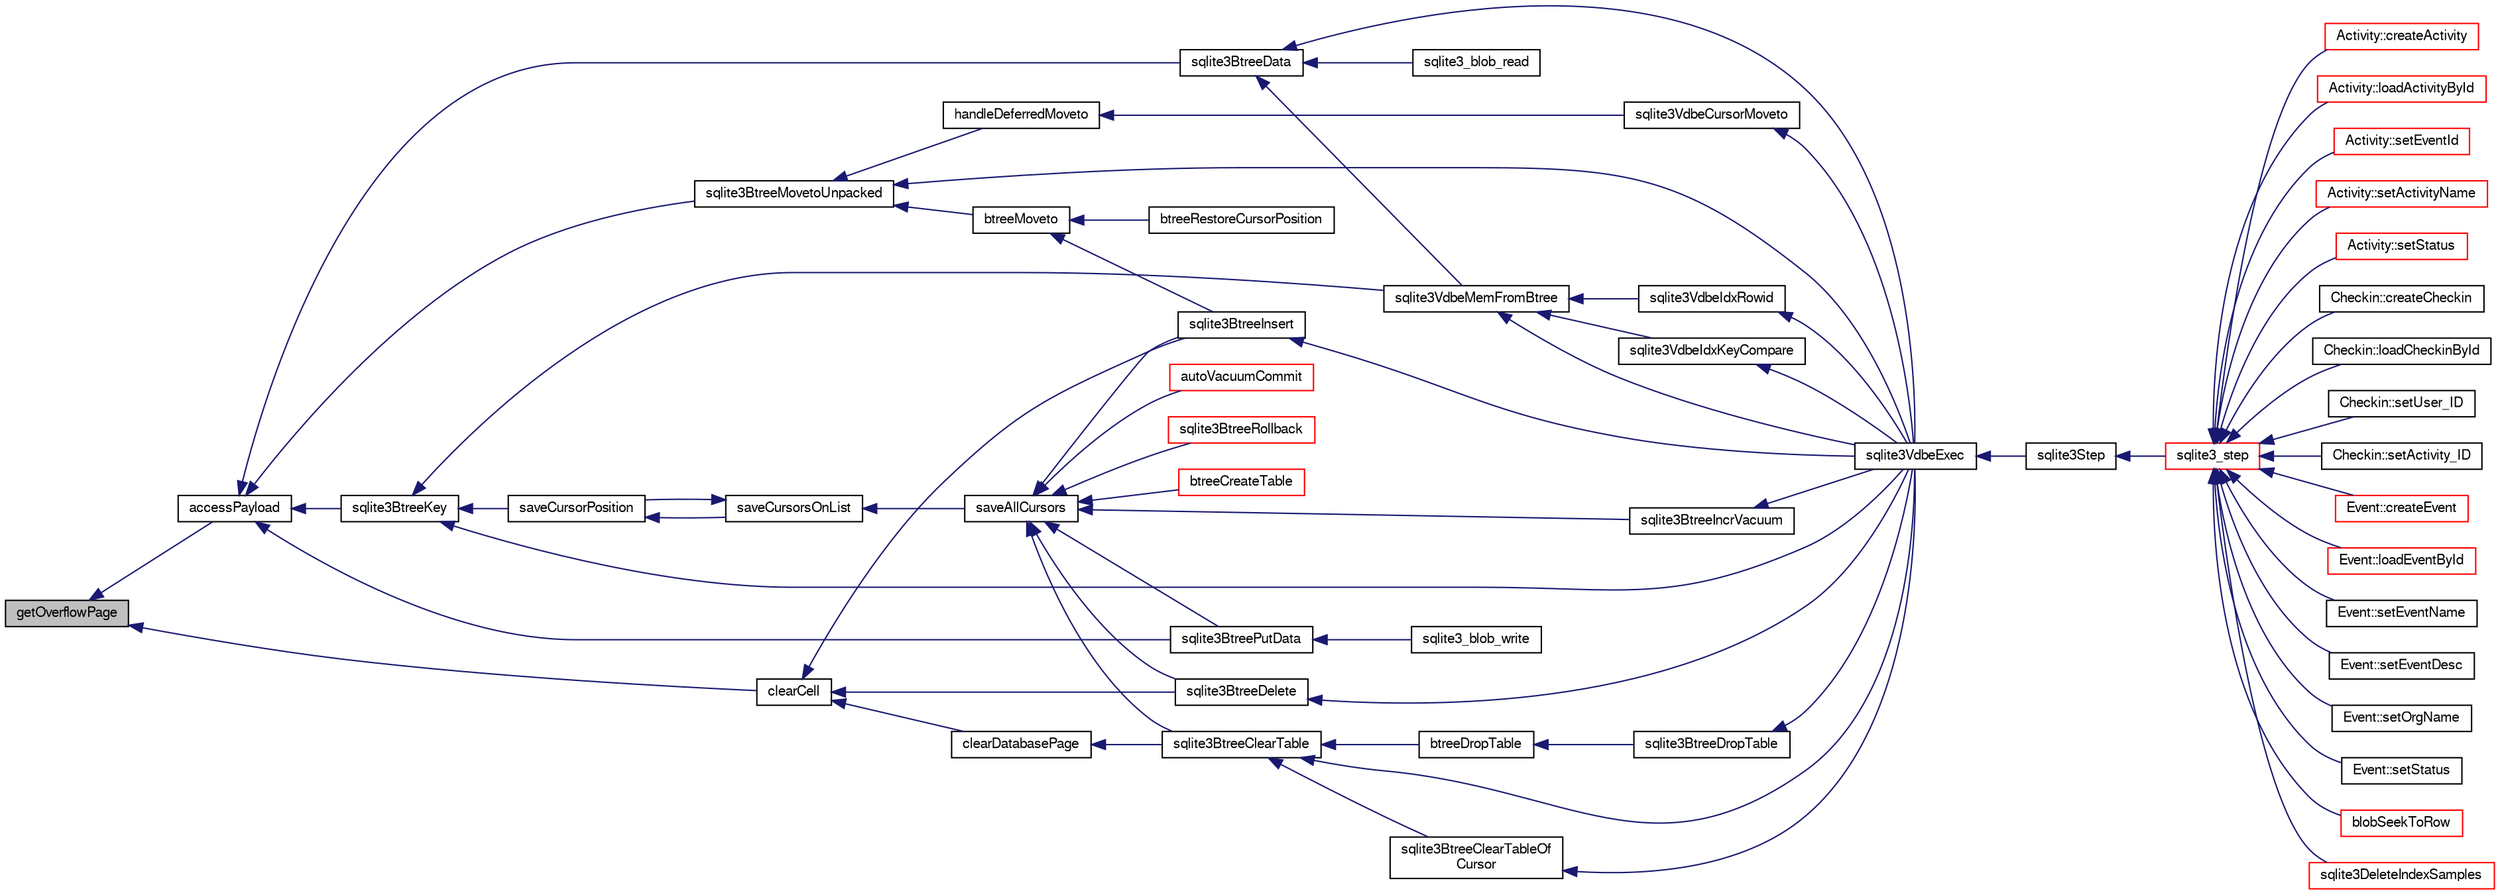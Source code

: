 digraph "getOverflowPage"
{
  edge [fontname="FreeSans",fontsize="10",labelfontname="FreeSans",labelfontsize="10"];
  node [fontname="FreeSans",fontsize="10",shape=record];
  rankdir="LR";
  Node130038 [label="getOverflowPage",height=0.2,width=0.4,color="black", fillcolor="grey75", style="filled", fontcolor="black"];
  Node130038 -> Node130039 [dir="back",color="midnightblue",fontsize="10",style="solid",fontname="FreeSans"];
  Node130039 [label="accessPayload",height=0.2,width=0.4,color="black", fillcolor="white", style="filled",URL="$sqlite3_8c.html#acf70e6d3cb6afd54d677b3dffb6959d2"];
  Node130039 -> Node130040 [dir="back",color="midnightblue",fontsize="10",style="solid",fontname="FreeSans"];
  Node130040 [label="sqlite3BtreeKey",height=0.2,width=0.4,color="black", fillcolor="white", style="filled",URL="$sqlite3_8c.html#ac2d5b22a7aae9c57b8a4ef7be643c1cd"];
  Node130040 -> Node130041 [dir="back",color="midnightblue",fontsize="10",style="solid",fontname="FreeSans"];
  Node130041 [label="saveCursorPosition",height=0.2,width=0.4,color="black", fillcolor="white", style="filled",URL="$sqlite3_8c.html#a1fd19e15f7d2a03087f0c1f287dda917"];
  Node130041 -> Node130042 [dir="back",color="midnightblue",fontsize="10",style="solid",fontname="FreeSans"];
  Node130042 [label="saveCursorsOnList",height=0.2,width=0.4,color="black", fillcolor="white", style="filled",URL="$sqlite3_8c.html#a33cb455c167e82c225c04c6628a486e1"];
  Node130042 -> Node130041 [dir="back",color="midnightblue",fontsize="10",style="solid",fontname="FreeSans"];
  Node130042 -> Node130043 [dir="back",color="midnightblue",fontsize="10",style="solid",fontname="FreeSans"];
  Node130043 [label="saveAllCursors",height=0.2,width=0.4,color="black", fillcolor="white", style="filled",URL="$sqlite3_8c.html#add0c7a5086792caf465148beaadb913d"];
  Node130043 -> Node130044 [dir="back",color="midnightblue",fontsize="10",style="solid",fontname="FreeSans"];
  Node130044 [label="sqlite3BtreeIncrVacuum",height=0.2,width=0.4,color="black", fillcolor="white", style="filled",URL="$sqlite3_8c.html#a0b4c98acfd785fc6d5dc5c3237030318"];
  Node130044 -> Node130045 [dir="back",color="midnightblue",fontsize="10",style="solid",fontname="FreeSans"];
  Node130045 [label="sqlite3VdbeExec",height=0.2,width=0.4,color="black", fillcolor="white", style="filled",URL="$sqlite3_8c.html#a8ce40a614bdc56719c4d642b1e4dfb21"];
  Node130045 -> Node130046 [dir="back",color="midnightblue",fontsize="10",style="solid",fontname="FreeSans"];
  Node130046 [label="sqlite3Step",height=0.2,width=0.4,color="black", fillcolor="white", style="filled",URL="$sqlite3_8c.html#a3f2872e873e2758a4beedad1d5113554"];
  Node130046 -> Node130047 [dir="back",color="midnightblue",fontsize="10",style="solid",fontname="FreeSans"];
  Node130047 [label="sqlite3_step",height=0.2,width=0.4,color="red", fillcolor="white", style="filled",URL="$sqlite3_8h.html#ac1e491ce36b7471eb28387f7d3c74334"];
  Node130047 -> Node130048 [dir="back",color="midnightblue",fontsize="10",style="solid",fontname="FreeSans"];
  Node130048 [label="Activity::createActivity",height=0.2,width=0.4,color="red", fillcolor="white", style="filled",URL="$classActivity.html#a813cc5e52c14ab49b39014c134e3425b"];
  Node130047 -> Node130051 [dir="back",color="midnightblue",fontsize="10",style="solid",fontname="FreeSans"];
  Node130051 [label="Activity::loadActivityById",height=0.2,width=0.4,color="red", fillcolor="white", style="filled",URL="$classActivity.html#abe4ffb4f08a47212ebf9013259d9e7fd"];
  Node130047 -> Node130053 [dir="back",color="midnightblue",fontsize="10",style="solid",fontname="FreeSans"];
  Node130053 [label="Activity::setEventId",height=0.2,width=0.4,color="red", fillcolor="white", style="filled",URL="$classActivity.html#adb1d0fd0d08f473e068f0a4086bfa9ca"];
  Node130047 -> Node130054 [dir="back",color="midnightblue",fontsize="10",style="solid",fontname="FreeSans"];
  Node130054 [label="Activity::setActivityName",height=0.2,width=0.4,color="red", fillcolor="white", style="filled",URL="$classActivity.html#a62dc3737b33915a36086f9dd26d16a81"];
  Node130047 -> Node130055 [dir="back",color="midnightblue",fontsize="10",style="solid",fontname="FreeSans"];
  Node130055 [label="Activity::setStatus",height=0.2,width=0.4,color="red", fillcolor="white", style="filled",URL="$classActivity.html#af618135a7738f4d2a7ee147a8ef912ea"];
  Node130047 -> Node130056 [dir="back",color="midnightblue",fontsize="10",style="solid",fontname="FreeSans"];
  Node130056 [label="Checkin::createCheckin",height=0.2,width=0.4,color="black", fillcolor="white", style="filled",URL="$classCheckin.html#a4e40acdf7fff0e607f6de4f24f3a163c"];
  Node130047 -> Node130057 [dir="back",color="midnightblue",fontsize="10",style="solid",fontname="FreeSans"];
  Node130057 [label="Checkin::loadCheckinById",height=0.2,width=0.4,color="black", fillcolor="white", style="filled",URL="$classCheckin.html#a3461f70ea6c68475225f2a07f78a21e0"];
  Node130047 -> Node130058 [dir="back",color="midnightblue",fontsize="10",style="solid",fontname="FreeSans"];
  Node130058 [label="Checkin::setUser_ID",height=0.2,width=0.4,color="black", fillcolor="white", style="filled",URL="$classCheckin.html#a76ab640f4f912876dbebf183db5359c6"];
  Node130047 -> Node130059 [dir="back",color="midnightblue",fontsize="10",style="solid",fontname="FreeSans"];
  Node130059 [label="Checkin::setActivity_ID",height=0.2,width=0.4,color="black", fillcolor="white", style="filled",URL="$classCheckin.html#ab2ff3ec2604ec73a42af25874a00b232"];
  Node130047 -> Node130060 [dir="back",color="midnightblue",fontsize="10",style="solid",fontname="FreeSans"];
  Node130060 [label="Event::createEvent",height=0.2,width=0.4,color="red", fillcolor="white", style="filled",URL="$classEvent.html#a77adb9f4a46ffb32c2d931f0691f5903"];
  Node130047 -> Node130061 [dir="back",color="midnightblue",fontsize="10",style="solid",fontname="FreeSans"];
  Node130061 [label="Event::loadEventById",height=0.2,width=0.4,color="red", fillcolor="white", style="filled",URL="$classEvent.html#afa66cea33f722dbeecb69cc98fdea055"];
  Node130047 -> Node130062 [dir="back",color="midnightblue",fontsize="10",style="solid",fontname="FreeSans"];
  Node130062 [label="Event::setEventName",height=0.2,width=0.4,color="black", fillcolor="white", style="filled",URL="$classEvent.html#a10596b6ca077df05184e30d62b08729d"];
  Node130047 -> Node130063 [dir="back",color="midnightblue",fontsize="10",style="solid",fontname="FreeSans"];
  Node130063 [label="Event::setEventDesc",height=0.2,width=0.4,color="black", fillcolor="white", style="filled",URL="$classEvent.html#ae36b8377dcae792f1c5c4726024c981b"];
  Node130047 -> Node130064 [dir="back",color="midnightblue",fontsize="10",style="solid",fontname="FreeSans"];
  Node130064 [label="Event::setOrgName",height=0.2,width=0.4,color="black", fillcolor="white", style="filled",URL="$classEvent.html#a19aac0f776bd764563a54977656cf680"];
  Node130047 -> Node130065 [dir="back",color="midnightblue",fontsize="10",style="solid",fontname="FreeSans"];
  Node130065 [label="Event::setStatus",height=0.2,width=0.4,color="black", fillcolor="white", style="filled",URL="$classEvent.html#ab0a6b9285af0f4172eb841e2b80f8972"];
  Node130047 -> Node130066 [dir="back",color="midnightblue",fontsize="10",style="solid",fontname="FreeSans"];
  Node130066 [label="blobSeekToRow",height=0.2,width=0.4,color="red", fillcolor="white", style="filled",URL="$sqlite3_8c.html#afff57e13332b98c8a44a7cebe38962ab"];
  Node130047 -> Node130069 [dir="back",color="midnightblue",fontsize="10",style="solid",fontname="FreeSans"];
  Node130069 [label="sqlite3DeleteIndexSamples",height=0.2,width=0.4,color="red", fillcolor="white", style="filled",URL="$sqlite3_8c.html#aaeda0302fbf61397ec009f65bed047ef"];
  Node130043 -> Node130306 [dir="back",color="midnightblue",fontsize="10",style="solid",fontname="FreeSans"];
  Node130306 [label="autoVacuumCommit",height=0.2,width=0.4,color="red", fillcolor="white", style="filled",URL="$sqlite3_8c.html#a809d22c6311135ae3048adf41febaef0"];
  Node130043 -> Node130310 [dir="back",color="midnightblue",fontsize="10",style="solid",fontname="FreeSans"];
  Node130310 [label="sqlite3BtreeRollback",height=0.2,width=0.4,color="red", fillcolor="white", style="filled",URL="$sqlite3_8c.html#a317473acdafdd688385c8954f09de186"];
  Node130043 -> Node130316 [dir="back",color="midnightblue",fontsize="10",style="solid",fontname="FreeSans"];
  Node130316 [label="sqlite3BtreeInsert",height=0.2,width=0.4,color="black", fillcolor="white", style="filled",URL="$sqlite3_8c.html#aa6c6b68ed28d38984e5fa329794d7f02"];
  Node130316 -> Node130045 [dir="back",color="midnightblue",fontsize="10",style="solid",fontname="FreeSans"];
  Node130043 -> Node130317 [dir="back",color="midnightblue",fontsize="10",style="solid",fontname="FreeSans"];
  Node130317 [label="sqlite3BtreeDelete",height=0.2,width=0.4,color="black", fillcolor="white", style="filled",URL="$sqlite3_8c.html#a65c40cd7ec987dbd25392a180f388fe7"];
  Node130317 -> Node130045 [dir="back",color="midnightblue",fontsize="10",style="solid",fontname="FreeSans"];
  Node130043 -> Node130318 [dir="back",color="midnightblue",fontsize="10",style="solid",fontname="FreeSans"];
  Node130318 [label="btreeCreateTable",height=0.2,width=0.4,color="red", fillcolor="white", style="filled",URL="$sqlite3_8c.html#a48e09eaac366a6b585edd02553872954"];
  Node130043 -> Node130320 [dir="back",color="midnightblue",fontsize="10",style="solid",fontname="FreeSans"];
  Node130320 [label="sqlite3BtreeClearTable",height=0.2,width=0.4,color="black", fillcolor="white", style="filled",URL="$sqlite3_8c.html#ac2fcbee7dcc155d776ecf9d5151f3872"];
  Node130320 -> Node130321 [dir="back",color="midnightblue",fontsize="10",style="solid",fontname="FreeSans"];
  Node130321 [label="sqlite3BtreeClearTableOf\lCursor",height=0.2,width=0.4,color="black", fillcolor="white", style="filled",URL="$sqlite3_8c.html#a31f4ef273f0625b74b993177f5903454"];
  Node130321 -> Node130045 [dir="back",color="midnightblue",fontsize="10",style="solid",fontname="FreeSans"];
  Node130320 -> Node130322 [dir="back",color="midnightblue",fontsize="10",style="solid",fontname="FreeSans"];
  Node130322 [label="btreeDropTable",height=0.2,width=0.4,color="black", fillcolor="white", style="filled",URL="$sqlite3_8c.html#abba4061ea34842db278e91f537d2c2ff"];
  Node130322 -> Node130323 [dir="back",color="midnightblue",fontsize="10",style="solid",fontname="FreeSans"];
  Node130323 [label="sqlite3BtreeDropTable",height=0.2,width=0.4,color="black", fillcolor="white", style="filled",URL="$sqlite3_8c.html#a7b9a218bc08d8acfc94b74ea5c47eaa8"];
  Node130323 -> Node130045 [dir="back",color="midnightblue",fontsize="10",style="solid",fontname="FreeSans"];
  Node130320 -> Node130045 [dir="back",color="midnightblue",fontsize="10",style="solid",fontname="FreeSans"];
  Node130043 -> Node130324 [dir="back",color="midnightblue",fontsize="10",style="solid",fontname="FreeSans"];
  Node130324 [label="sqlite3BtreePutData",height=0.2,width=0.4,color="black", fillcolor="white", style="filled",URL="$sqlite3_8c.html#a3de4f8662e8ea70d283bd57db1152a4c"];
  Node130324 -> Node130271 [dir="back",color="midnightblue",fontsize="10",style="solid",fontname="FreeSans"];
  Node130271 [label="sqlite3_blob_write",height=0.2,width=0.4,color="black", fillcolor="white", style="filled",URL="$sqlite3_8h.html#a0dd24c2ce4bfd36279ed96e8266b1d87"];
  Node130040 -> Node130325 [dir="back",color="midnightblue",fontsize="10",style="solid",fontname="FreeSans"];
  Node130325 [label="sqlite3VdbeMemFromBtree",height=0.2,width=0.4,color="black", fillcolor="white", style="filled",URL="$sqlite3_8c.html#a2f4630d8648b1bf4ffcda8c6813518d2"];
  Node130325 -> Node130326 [dir="back",color="midnightblue",fontsize="10",style="solid",fontname="FreeSans"];
  Node130326 [label="sqlite3VdbeIdxRowid",height=0.2,width=0.4,color="black", fillcolor="white", style="filled",URL="$sqlite3_8c.html#a1a759afe6bc723418d03214c07ba410f"];
  Node130326 -> Node130045 [dir="back",color="midnightblue",fontsize="10",style="solid",fontname="FreeSans"];
  Node130325 -> Node130327 [dir="back",color="midnightblue",fontsize="10",style="solid",fontname="FreeSans"];
  Node130327 [label="sqlite3VdbeIdxKeyCompare",height=0.2,width=0.4,color="black", fillcolor="white", style="filled",URL="$sqlite3_8c.html#a633ec6b384086f70ef61b64a5269afc9"];
  Node130327 -> Node130045 [dir="back",color="midnightblue",fontsize="10",style="solid",fontname="FreeSans"];
  Node130325 -> Node130045 [dir="back",color="midnightblue",fontsize="10",style="solid",fontname="FreeSans"];
  Node130040 -> Node130045 [dir="back",color="midnightblue",fontsize="10",style="solid",fontname="FreeSans"];
  Node130039 -> Node130328 [dir="back",color="midnightblue",fontsize="10",style="solid",fontname="FreeSans"];
  Node130328 [label="sqlite3BtreeData",height=0.2,width=0.4,color="black", fillcolor="white", style="filled",URL="$sqlite3_8c.html#a1790f0a3e62aea4361ab60996272a78c"];
  Node130328 -> Node130325 [dir="back",color="midnightblue",fontsize="10",style="solid",fontname="FreeSans"];
  Node130328 -> Node130045 [dir="back",color="midnightblue",fontsize="10",style="solid",fontname="FreeSans"];
  Node130328 -> Node130270 [dir="back",color="midnightblue",fontsize="10",style="solid",fontname="FreeSans"];
  Node130270 [label="sqlite3_blob_read",height=0.2,width=0.4,color="black", fillcolor="white", style="filled",URL="$sqlite3_8h.html#ae63f397da378931a64a597069ce3532a"];
  Node130039 -> Node130329 [dir="back",color="midnightblue",fontsize="10",style="solid",fontname="FreeSans"];
  Node130329 [label="sqlite3BtreeMovetoUnpacked",height=0.2,width=0.4,color="black", fillcolor="white", style="filled",URL="$sqlite3_8c.html#a6d0b5aed55d5e85a0a6bfcae169fe579"];
  Node130329 -> Node130330 [dir="back",color="midnightblue",fontsize="10",style="solid",fontname="FreeSans"];
  Node130330 [label="btreeMoveto",height=0.2,width=0.4,color="black", fillcolor="white", style="filled",URL="$sqlite3_8c.html#a13481d732f5bb516f599d16a428034c4"];
  Node130330 -> Node130331 [dir="back",color="midnightblue",fontsize="10",style="solid",fontname="FreeSans"];
  Node130331 [label="btreeRestoreCursorPosition",height=0.2,width=0.4,color="black", fillcolor="white", style="filled",URL="$sqlite3_8c.html#ac3fe093bc4fe5a20ac5d5cabf99e119a"];
  Node130330 -> Node130316 [dir="back",color="midnightblue",fontsize="10",style="solid",fontname="FreeSans"];
  Node130329 -> Node130332 [dir="back",color="midnightblue",fontsize="10",style="solid",fontname="FreeSans"];
  Node130332 [label="handleDeferredMoveto",height=0.2,width=0.4,color="black", fillcolor="white", style="filled",URL="$sqlite3_8c.html#a30223c4bd215cdaa5f3bc6cbe6773577"];
  Node130332 -> Node130333 [dir="back",color="midnightblue",fontsize="10",style="solid",fontname="FreeSans"];
  Node130333 [label="sqlite3VdbeCursorMoveto",height=0.2,width=0.4,color="black", fillcolor="white", style="filled",URL="$sqlite3_8c.html#abee4b21fc4d7c45b2a477599de6a97e5"];
  Node130333 -> Node130045 [dir="back",color="midnightblue",fontsize="10",style="solid",fontname="FreeSans"];
  Node130329 -> Node130045 [dir="back",color="midnightblue",fontsize="10",style="solid",fontname="FreeSans"];
  Node130039 -> Node130324 [dir="back",color="midnightblue",fontsize="10",style="solid",fontname="FreeSans"];
  Node130038 -> Node130334 [dir="back",color="midnightblue",fontsize="10",style="solid",fontname="FreeSans"];
  Node130334 [label="clearCell",height=0.2,width=0.4,color="black", fillcolor="white", style="filled",URL="$sqlite3_8c.html#acde9692b1b53b7e35fa3ee62c01a0341"];
  Node130334 -> Node130316 [dir="back",color="midnightblue",fontsize="10",style="solid",fontname="FreeSans"];
  Node130334 -> Node130317 [dir="back",color="midnightblue",fontsize="10",style="solid",fontname="FreeSans"];
  Node130334 -> Node130335 [dir="back",color="midnightblue",fontsize="10",style="solid",fontname="FreeSans"];
  Node130335 [label="clearDatabasePage",height=0.2,width=0.4,color="black", fillcolor="white", style="filled",URL="$sqlite3_8c.html#aecc3046a56feeeabd3ca93c0685e35d5"];
  Node130335 -> Node130320 [dir="back",color="midnightblue",fontsize="10",style="solid",fontname="FreeSans"];
}
